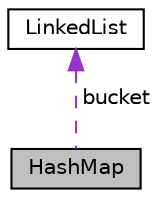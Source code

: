 digraph "HashMap"
{
 // LATEX_PDF_SIZE
  edge [fontname="Helvetica",fontsize="10",labelfontname="Helvetica",labelfontsize="10"];
  node [fontname="Helvetica",fontsize="10",shape=record];
  Node1 [label="HashMap",height=0.2,width=0.4,color="black", fillcolor="grey75", style="filled", fontcolor="black",tooltip=" "];
  Node2 -> Node1 [dir="back",color="darkorchid3",fontsize="10",style="dashed",label=" bucket" ,fontname="Helvetica"];
  Node2 [label="LinkedList",height=0.2,width=0.4,color="black", fillcolor="white", style="filled",URL="$structLinkedList.html",tooltip="A singly linked list."];
}

